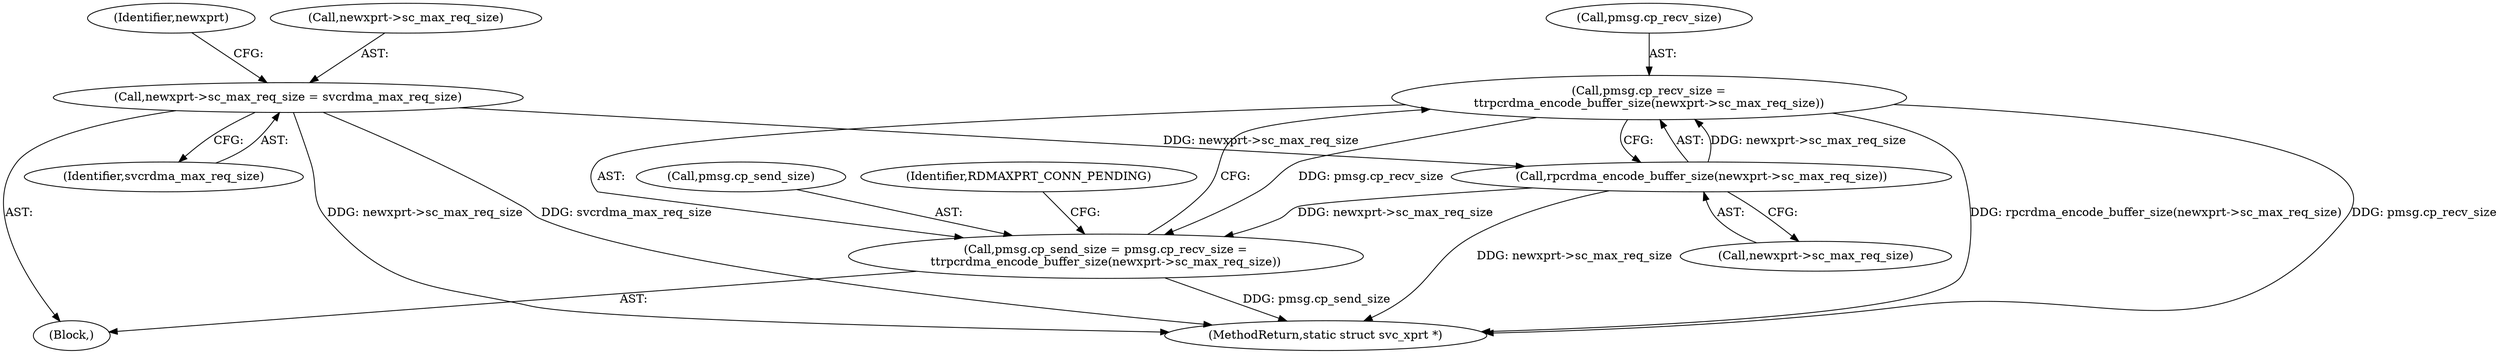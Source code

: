 digraph "0_linux_c70422f760c120480fee4de6c38804c72aa26bc1_44@API" {
"1000633" [label="(Call,pmsg.cp_recv_size =\n\t\trpcrdma_encode_buffer_size(newxprt->sc_max_req_size))"];
"1000637" [label="(Call,rpcrdma_encode_buffer_size(newxprt->sc_max_req_size))"];
"1000218" [label="(Call,newxprt->sc_max_req_size = svcrdma_max_req_size)"];
"1000629" [label="(Call,pmsg.cp_send_size = pmsg.cp_recv_size =\n\t\trpcrdma_encode_buffer_size(newxprt->sc_max_req_size))"];
"1000113" [label="(Block,)"];
"1000637" [label="(Call,rpcrdma_encode_buffer_size(newxprt->sc_max_req_size))"];
"1000222" [label="(Identifier,svcrdma_max_req_size)"];
"1000630" [label="(Call,pmsg.cp_send_size)"];
"1000629" [label="(Call,pmsg.cp_send_size = pmsg.cp_recv_size =\n\t\trpcrdma_encode_buffer_size(newxprt->sc_max_req_size))"];
"1000225" [label="(Identifier,newxprt)"];
"1000633" [label="(Call,pmsg.cp_recv_size =\n\t\trpcrdma_encode_buffer_size(newxprt->sc_max_req_size))"];
"1000219" [label="(Call,newxprt->sc_max_req_size)"];
"1000638" [label="(Call,newxprt->sc_max_req_size)"];
"1000218" [label="(Call,newxprt->sc_max_req_size = svcrdma_max_req_size)"];
"1000642" [label="(Identifier,RDMAXPRT_CONN_PENDING)"];
"1000797" [label="(MethodReturn,static struct svc_xprt *)"];
"1000634" [label="(Call,pmsg.cp_recv_size)"];
"1000633" -> "1000629"  [label="AST: "];
"1000633" -> "1000637"  [label="CFG: "];
"1000634" -> "1000633"  [label="AST: "];
"1000637" -> "1000633"  [label="AST: "];
"1000629" -> "1000633"  [label="CFG: "];
"1000633" -> "1000797"  [label="DDG: rpcrdma_encode_buffer_size(newxprt->sc_max_req_size)"];
"1000633" -> "1000797"  [label="DDG: pmsg.cp_recv_size"];
"1000633" -> "1000629"  [label="DDG: pmsg.cp_recv_size"];
"1000637" -> "1000633"  [label="DDG: newxprt->sc_max_req_size"];
"1000637" -> "1000638"  [label="CFG: "];
"1000638" -> "1000637"  [label="AST: "];
"1000637" -> "1000797"  [label="DDG: newxprt->sc_max_req_size"];
"1000637" -> "1000629"  [label="DDG: newxprt->sc_max_req_size"];
"1000218" -> "1000637"  [label="DDG: newxprt->sc_max_req_size"];
"1000218" -> "1000113"  [label="AST: "];
"1000218" -> "1000222"  [label="CFG: "];
"1000219" -> "1000218"  [label="AST: "];
"1000222" -> "1000218"  [label="AST: "];
"1000225" -> "1000218"  [label="CFG: "];
"1000218" -> "1000797"  [label="DDG: newxprt->sc_max_req_size"];
"1000218" -> "1000797"  [label="DDG: svcrdma_max_req_size"];
"1000629" -> "1000113"  [label="AST: "];
"1000630" -> "1000629"  [label="AST: "];
"1000642" -> "1000629"  [label="CFG: "];
"1000629" -> "1000797"  [label="DDG: pmsg.cp_send_size"];
}
